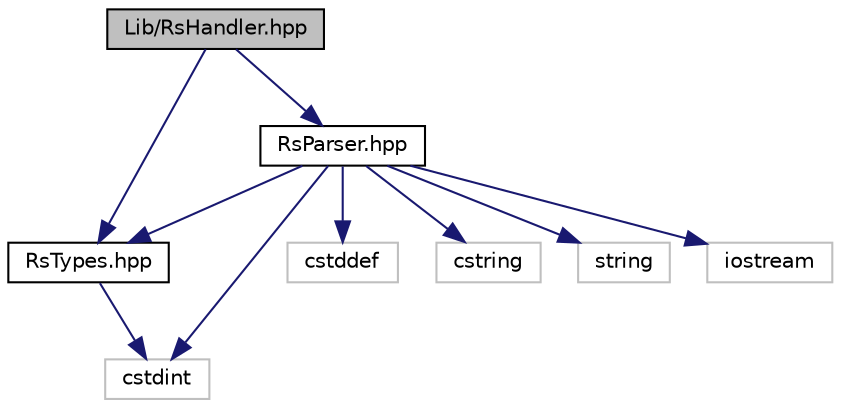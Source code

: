 digraph "Lib/RsHandler.hpp"
{
 // LATEX_PDF_SIZE
  edge [fontname="Helvetica",fontsize="10",labelfontname="Helvetica",labelfontsize="10"];
  node [fontname="Helvetica",fontsize="10",shape=record];
  Node1 [label="Lib/RsHandler.hpp",height=0.2,width=0.4,color="black", fillcolor="grey75", style="filled", fontcolor="black",tooltip="Класс, описывающий поведение протокола RsHandler."];
  Node1 -> Node2 [color="midnightblue",fontsize="10",style="solid",fontname="Helvetica"];
  Node2 [label="RsParser.hpp",height=0.2,width=0.4,color="black", fillcolor="white", style="filled",URL="$_rs_parser_8hpp.html",tooltip="Класс, описывающий парсер протокола UtilitaryRS."];
  Node2 -> Node3 [color="midnightblue",fontsize="10",style="solid",fontname="Helvetica"];
  Node3 [label="RsTypes.hpp",height=0.2,width=0.4,color="black", fillcolor="white", style="filled",URL="$_rs_types_8hpp.html",tooltip="Файл, описывающий сообщения внутри протокола UtilitaryRS."];
  Node3 -> Node4 [color="midnightblue",fontsize="10",style="solid",fontname="Helvetica"];
  Node4 [label="cstdint",height=0.2,width=0.4,color="grey75", fillcolor="white", style="filled",tooltip=" "];
  Node2 -> Node5 [color="midnightblue",fontsize="10",style="solid",fontname="Helvetica"];
  Node5 [label="cstddef",height=0.2,width=0.4,color="grey75", fillcolor="white", style="filled",tooltip=" "];
  Node2 -> Node4 [color="midnightblue",fontsize="10",style="solid",fontname="Helvetica"];
  Node2 -> Node6 [color="midnightblue",fontsize="10",style="solid",fontname="Helvetica"];
  Node6 [label="cstring",height=0.2,width=0.4,color="grey75", fillcolor="white", style="filled",tooltip=" "];
  Node2 -> Node7 [color="midnightblue",fontsize="10",style="solid",fontname="Helvetica"];
  Node7 [label="string",height=0.2,width=0.4,color="grey75", fillcolor="white", style="filled",tooltip=" "];
  Node2 -> Node8 [color="midnightblue",fontsize="10",style="solid",fontname="Helvetica"];
  Node8 [label="iostream",height=0.2,width=0.4,color="grey75", fillcolor="white", style="filled",tooltip=" "];
  Node1 -> Node3 [color="midnightblue",fontsize="10",style="solid",fontname="Helvetica"];
}
